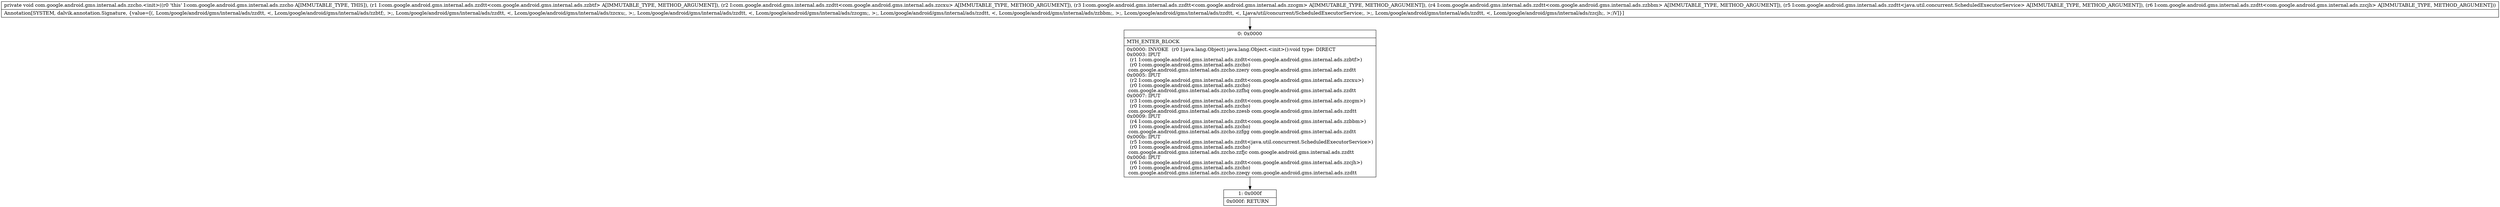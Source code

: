 digraph "CFG forcom.google.android.gms.internal.ads.zzcho.\<init\>(Lcom\/google\/android\/gms\/internal\/ads\/zzdtt;Lcom\/google\/android\/gms\/internal\/ads\/zzdtt;Lcom\/google\/android\/gms\/internal\/ads\/zzdtt;Lcom\/google\/android\/gms\/internal\/ads\/zzdtt;Lcom\/google\/android\/gms\/internal\/ads\/zzdtt;Lcom\/google\/android\/gms\/internal\/ads\/zzdtt;)V" {
Node_0 [shape=record,label="{0\:\ 0x0000|MTH_ENTER_BLOCK\l|0x0000: INVOKE  (r0 I:java.lang.Object) java.lang.Object.\<init\>():void type: DIRECT \l0x0003: IPUT  \l  (r1 I:com.google.android.gms.internal.ads.zzdtt\<com.google.android.gms.internal.ads.zzbtf\>)\l  (r0 I:com.google.android.gms.internal.ads.zzcho)\l com.google.android.gms.internal.ads.zzcho.zzery com.google.android.gms.internal.ads.zzdtt \l0x0005: IPUT  \l  (r2 I:com.google.android.gms.internal.ads.zzdtt\<com.google.android.gms.internal.ads.zzcxu\>)\l  (r0 I:com.google.android.gms.internal.ads.zzcho)\l com.google.android.gms.internal.ads.zzcho.zzfhq com.google.android.gms.internal.ads.zzdtt \l0x0007: IPUT  \l  (r3 I:com.google.android.gms.internal.ads.zzdtt\<com.google.android.gms.internal.ads.zzcgm\>)\l  (r0 I:com.google.android.gms.internal.ads.zzcho)\l com.google.android.gms.internal.ads.zzcho.zzesb com.google.android.gms.internal.ads.zzdtt \l0x0009: IPUT  \l  (r4 I:com.google.android.gms.internal.ads.zzdtt\<com.google.android.gms.internal.ads.zzbbm\>)\l  (r0 I:com.google.android.gms.internal.ads.zzcho)\l com.google.android.gms.internal.ads.zzcho.zzfgg com.google.android.gms.internal.ads.zzdtt \l0x000b: IPUT  \l  (r5 I:com.google.android.gms.internal.ads.zzdtt\<java.util.concurrent.ScheduledExecutorService\>)\l  (r0 I:com.google.android.gms.internal.ads.zzcho)\l com.google.android.gms.internal.ads.zzcho.zzfjc com.google.android.gms.internal.ads.zzdtt \l0x000d: IPUT  \l  (r6 I:com.google.android.gms.internal.ads.zzdtt\<com.google.android.gms.internal.ads.zzcjh\>)\l  (r0 I:com.google.android.gms.internal.ads.zzcho)\l com.google.android.gms.internal.ads.zzcho.zzeqy com.google.android.gms.internal.ads.zzdtt \l}"];
Node_1 [shape=record,label="{1\:\ 0x000f|0x000f: RETURN   \l}"];
MethodNode[shape=record,label="{private void com.google.android.gms.internal.ads.zzcho.\<init\>((r0 'this' I:com.google.android.gms.internal.ads.zzcho A[IMMUTABLE_TYPE, THIS]), (r1 I:com.google.android.gms.internal.ads.zzdtt\<com.google.android.gms.internal.ads.zzbtf\> A[IMMUTABLE_TYPE, METHOD_ARGUMENT]), (r2 I:com.google.android.gms.internal.ads.zzdtt\<com.google.android.gms.internal.ads.zzcxu\> A[IMMUTABLE_TYPE, METHOD_ARGUMENT]), (r3 I:com.google.android.gms.internal.ads.zzdtt\<com.google.android.gms.internal.ads.zzcgm\> A[IMMUTABLE_TYPE, METHOD_ARGUMENT]), (r4 I:com.google.android.gms.internal.ads.zzdtt\<com.google.android.gms.internal.ads.zzbbm\> A[IMMUTABLE_TYPE, METHOD_ARGUMENT]), (r5 I:com.google.android.gms.internal.ads.zzdtt\<java.util.concurrent.ScheduledExecutorService\> A[IMMUTABLE_TYPE, METHOD_ARGUMENT]), (r6 I:com.google.android.gms.internal.ads.zzdtt\<com.google.android.gms.internal.ads.zzcjh\> A[IMMUTABLE_TYPE, METHOD_ARGUMENT]))  | Annotation[SYSTEM, dalvik.annotation.Signature, \{value=[(, Lcom\/google\/android\/gms\/internal\/ads\/zzdtt, \<, Lcom\/google\/android\/gms\/internal\/ads\/zzbtf;, \>;, Lcom\/google\/android\/gms\/internal\/ads\/zzdtt, \<, Lcom\/google\/android\/gms\/internal\/ads\/zzcxu;, \>;, Lcom\/google\/android\/gms\/internal\/ads\/zzdtt, \<, Lcom\/google\/android\/gms\/internal\/ads\/zzcgm;, \>;, Lcom\/google\/android\/gms\/internal\/ads\/zzdtt, \<, Lcom\/google\/android\/gms\/internal\/ads\/zzbbm;, \>;, Lcom\/google\/android\/gms\/internal\/ads\/zzdtt, \<, Ljava\/util\/concurrent\/ScheduledExecutorService;, \>;, Lcom\/google\/android\/gms\/internal\/ads\/zzdtt, \<, Lcom\/google\/android\/gms\/internal\/ads\/zzcjh;, \>;)V]\}]\l}"];
MethodNode -> Node_0;
Node_0 -> Node_1;
}


